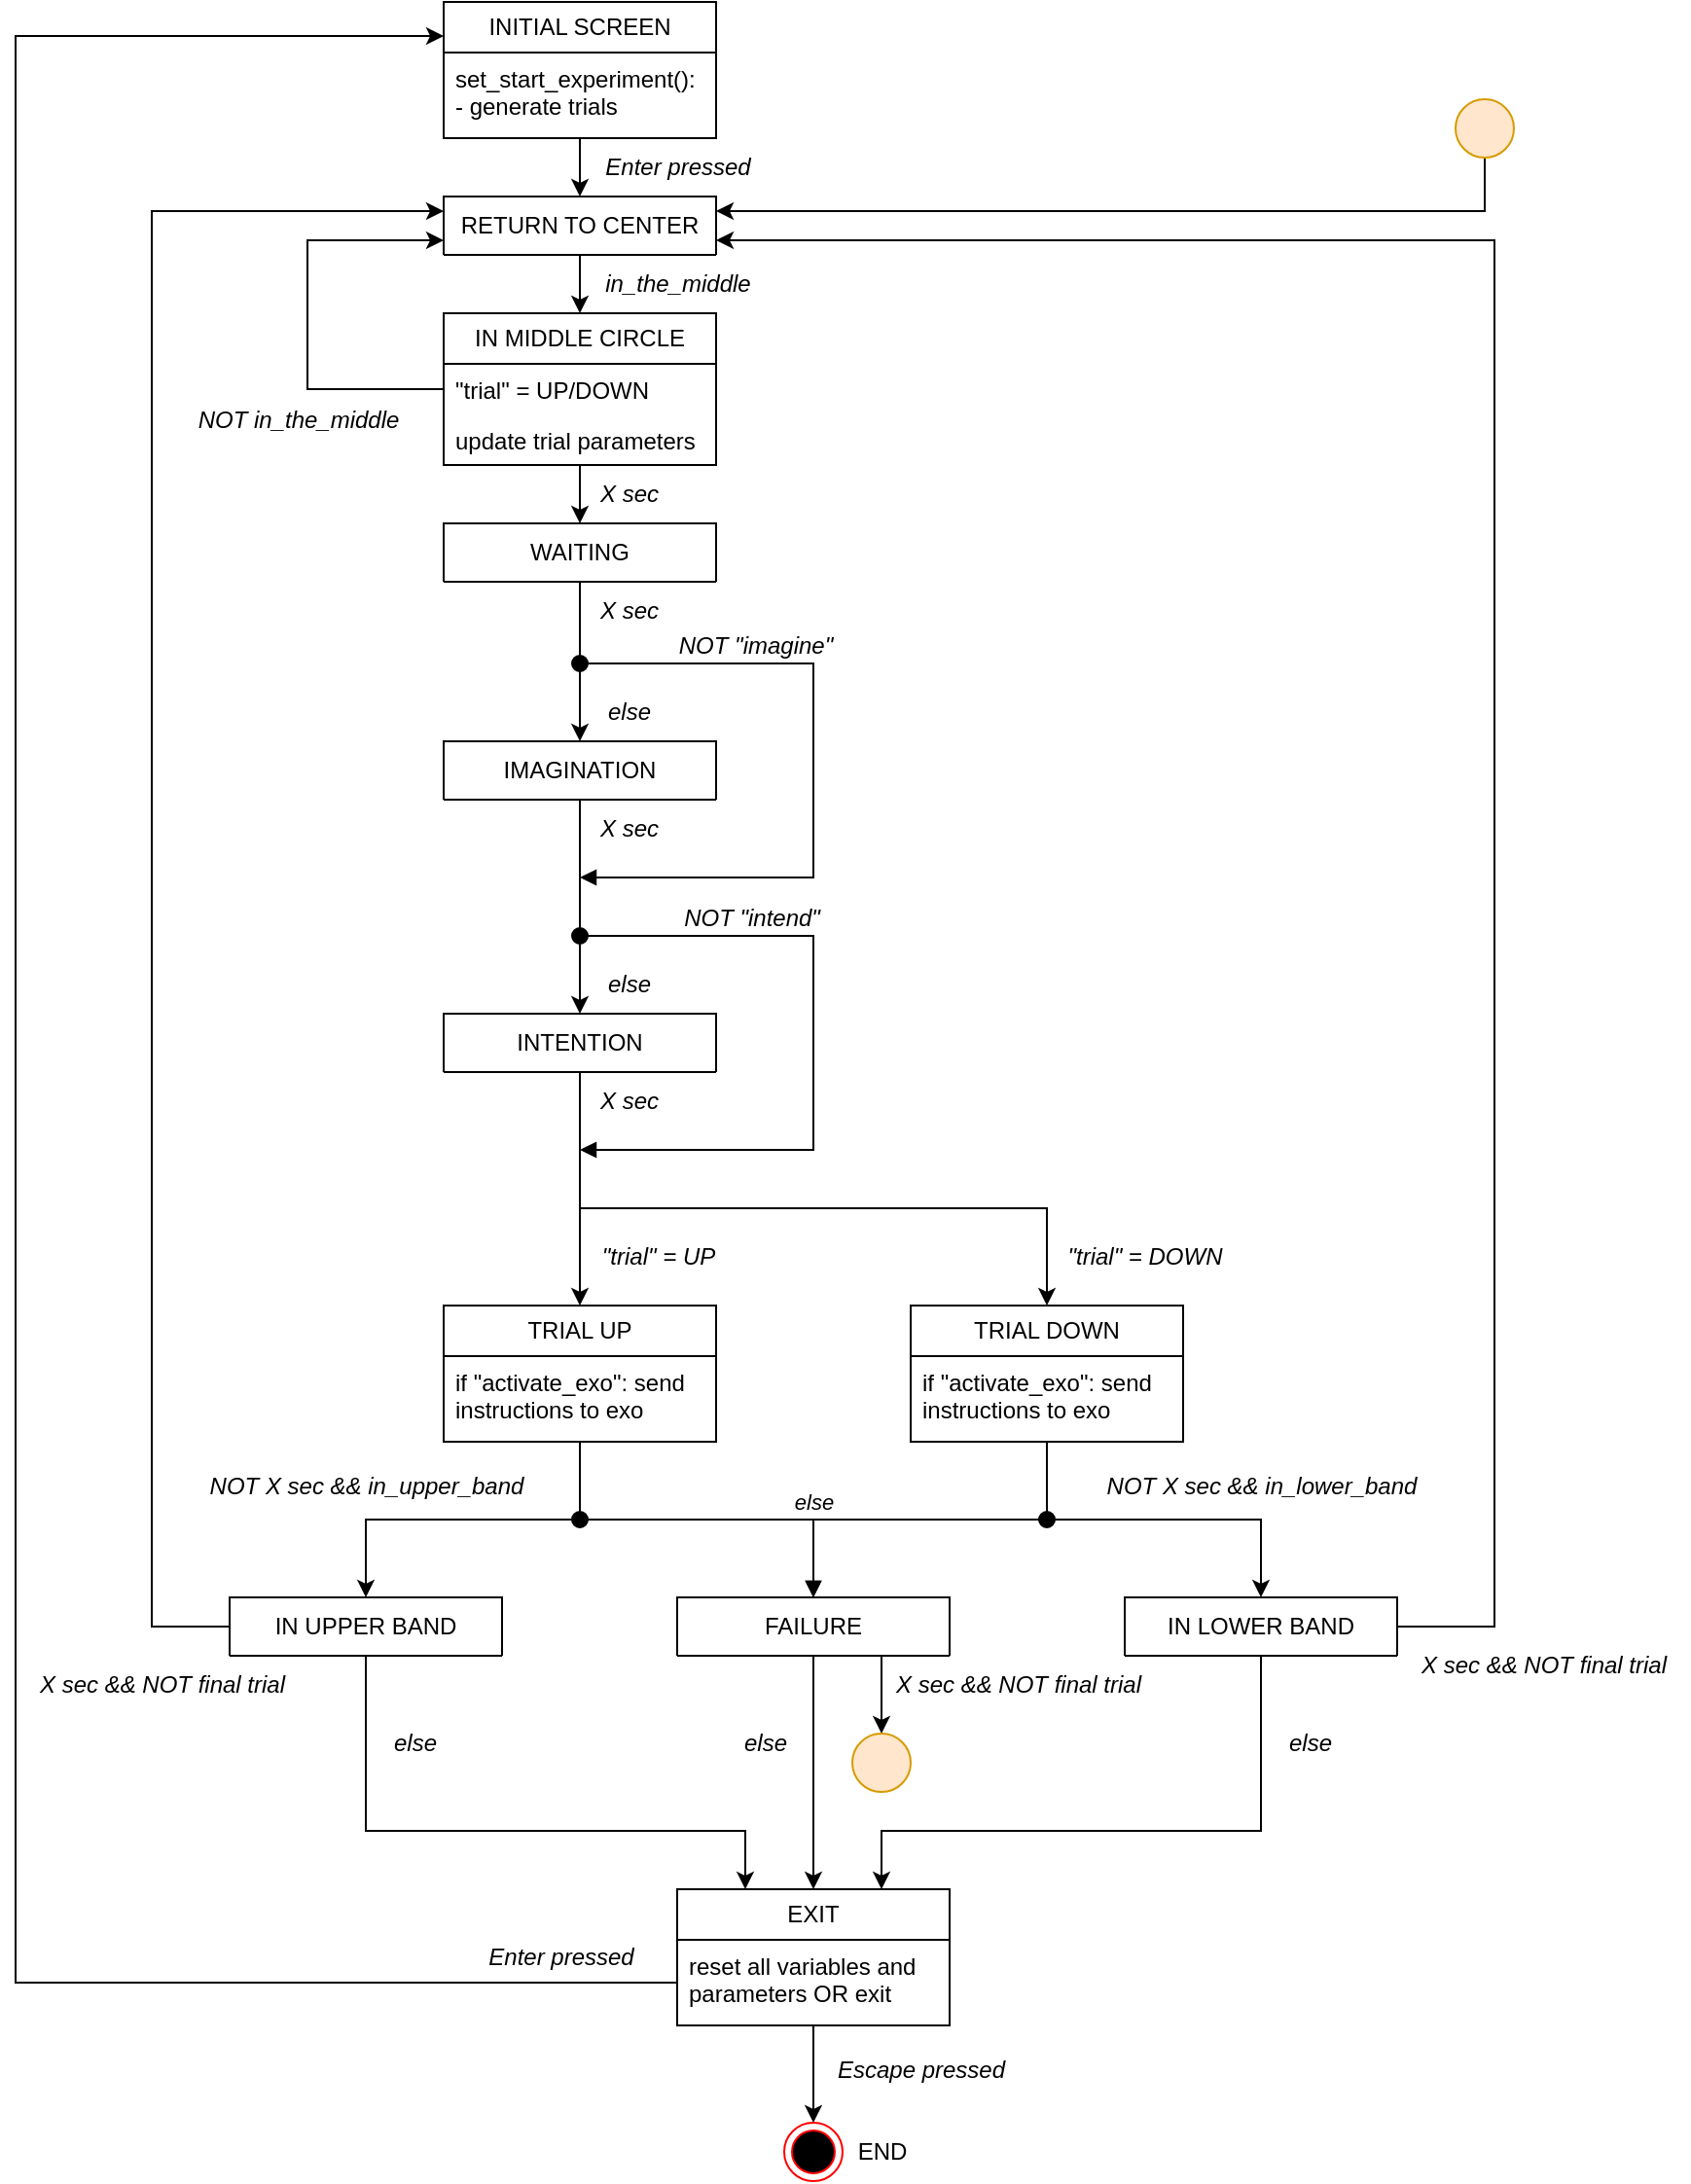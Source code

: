 <mxfile version="27.0.5">
  <diagram name="Page-1" id="r2N7GGUg9gY0oge6_CaD">
    <mxGraphModel dx="1922" dy="622" grid="1" gridSize="10" guides="1" tooltips="1" connect="1" arrows="1" fold="1" page="1" pageScale="1" pageWidth="850" pageHeight="1100" math="0" shadow="0">
      <root>
        <mxCell id="0" />
        <mxCell id="1" parent="0" />
        <mxCell id="wUgSTWVwJ2IMOrGfkY7S-16" value="" style="edgeStyle=orthogonalEdgeStyle;rounded=0;orthogonalLoop=1;jettySize=auto;html=1;" edge="1" parent="1" source="wUgSTWVwJ2IMOrGfkY7S-10" target="wUgSTWVwJ2IMOrGfkY7S-14">
          <mxGeometry relative="1" as="geometry" />
        </mxCell>
        <mxCell id="wUgSTWVwJ2IMOrGfkY7S-10" value="INITIAL SCREEN" style="swimlane;fontStyle=0;childLayout=stackLayout;horizontal=1;startSize=26;fillColor=none;horizontalStack=0;resizeParent=1;resizeParentMax=0;resizeLast=0;collapsible=1;marginBottom=0;whiteSpace=wrap;html=1;" vertex="1" parent="1">
          <mxGeometry x="170" y="40" width="140" height="70" as="geometry" />
        </mxCell>
        <mxCell id="wUgSTWVwJ2IMOrGfkY7S-11" value="set_start_experiment():&lt;div&gt;- generate trials&lt;/div&gt;" style="text;strokeColor=none;fillColor=none;align=left;verticalAlign=top;spacingLeft=4;spacingRight=4;overflow=hidden;rotatable=0;points=[[0,0.5],[1,0.5]];portConstraint=eastwest;whiteSpace=wrap;html=1;" vertex="1" parent="wUgSTWVwJ2IMOrGfkY7S-10">
          <mxGeometry y="26" width="140" height="44" as="geometry" />
        </mxCell>
        <mxCell id="wUgSTWVwJ2IMOrGfkY7S-19" value="" style="edgeStyle=orthogonalEdgeStyle;rounded=0;orthogonalLoop=1;jettySize=auto;html=1;entryX=0.5;entryY=0;entryDx=0;entryDy=0;" edge="1" parent="1" source="wUgSTWVwJ2IMOrGfkY7S-14" target="wUgSTWVwJ2IMOrGfkY7S-26">
          <mxGeometry relative="1" as="geometry">
            <mxPoint x="240" y="240" as="targetPoint" />
          </mxGeometry>
        </mxCell>
        <mxCell id="wUgSTWVwJ2IMOrGfkY7S-14" value="RETURN TO CENTER" style="swimlane;fontStyle=0;childLayout=stackLayout;horizontal=1;startSize=70;fillColor=none;horizontalStack=0;resizeParent=1;resizeParentMax=0;resizeLast=0;collapsible=1;marginBottom=0;whiteSpace=wrap;html=1;" vertex="1" parent="1">
          <mxGeometry x="170" y="140" width="140" height="30" as="geometry">
            <mxRectangle x="90" y="160" width="160" height="70" as="alternateBounds" />
          </mxGeometry>
        </mxCell>
        <mxCell id="wUgSTWVwJ2IMOrGfkY7S-17" value="&lt;i&gt;Enter pressed&lt;/i&gt;" style="text;html=1;align=center;verticalAlign=middle;resizable=0;points=[];autosize=1;strokeColor=none;fillColor=none;" vertex="1" parent="1">
          <mxGeometry x="240" y="110" width="100" height="30" as="geometry" />
        </mxCell>
        <mxCell id="wUgSTWVwJ2IMOrGfkY7S-20" value="&lt;i&gt;in_the_middle&lt;/i&gt;" style="text;html=1;align=center;verticalAlign=middle;resizable=0;points=[];autosize=1;strokeColor=none;fillColor=none;" vertex="1" parent="1">
          <mxGeometry x="240" y="170" width="100" height="30" as="geometry" />
        </mxCell>
        <mxCell id="wUgSTWVwJ2IMOrGfkY7S-32" value="" style="edgeStyle=orthogonalEdgeStyle;rounded=0;orthogonalLoop=1;jettySize=auto;html=1;" edge="1" parent="1" source="wUgSTWVwJ2IMOrGfkY7S-21" target="wUgSTWVwJ2IMOrGfkY7S-31">
          <mxGeometry relative="1" as="geometry">
            <Array as="points">
              <mxPoint x="240" y="370" />
              <mxPoint x="240" y="370" />
            </Array>
          </mxGeometry>
        </mxCell>
        <mxCell id="wUgSTWVwJ2IMOrGfkY7S-21" value="WAITING" style="swimlane;fontStyle=0;childLayout=stackLayout;horizontal=1;startSize=70;fillColor=none;horizontalStack=0;resizeParent=1;resizeParentMax=0;resizeLast=0;collapsible=1;marginBottom=0;whiteSpace=wrap;html=1;" vertex="1" parent="1">
          <mxGeometry x="170" y="308" width="140" height="30" as="geometry" />
        </mxCell>
        <mxCell id="wUgSTWVwJ2IMOrGfkY7S-23" value="&lt;i&gt;X sec&lt;/i&gt;" style="text;html=1;align=center;verticalAlign=middle;resizable=0;points=[];autosize=1;strokeColor=none;fillColor=none;" vertex="1" parent="1">
          <mxGeometry x="240" y="278" width="50" height="30" as="geometry" />
        </mxCell>
        <mxCell id="wUgSTWVwJ2IMOrGfkY7S-30" style="edgeStyle=orthogonalEdgeStyle;rounded=0;orthogonalLoop=1;jettySize=auto;html=1;entryX=0.5;entryY=0;entryDx=0;entryDy=0;" edge="1" parent="1" source="wUgSTWVwJ2IMOrGfkY7S-26" target="wUgSTWVwJ2IMOrGfkY7S-21">
          <mxGeometry relative="1" as="geometry" />
        </mxCell>
        <mxCell id="wUgSTWVwJ2IMOrGfkY7S-26" value="IN MIDDLE CIRCLE" style="swimlane;fontStyle=0;childLayout=stackLayout;horizontal=1;startSize=26;fillColor=none;horizontalStack=0;resizeParent=1;resizeParentMax=0;resizeLast=0;collapsible=1;marginBottom=0;whiteSpace=wrap;html=1;" vertex="1" parent="1">
          <mxGeometry x="170" y="200" width="140" height="78" as="geometry" />
        </mxCell>
        <mxCell id="wUgSTWVwJ2IMOrGfkY7S-27" value="&quot;trial&quot; = UP/DOWN" style="text;strokeColor=none;fillColor=none;align=left;verticalAlign=top;spacingLeft=4;spacingRight=4;overflow=hidden;rotatable=0;points=[[0,0.5],[1,0.5]];portConstraint=eastwest;whiteSpace=wrap;html=1;" vertex="1" parent="wUgSTWVwJ2IMOrGfkY7S-26">
          <mxGeometry y="26" width="140" height="26" as="geometry" />
        </mxCell>
        <mxCell id="wUgSTWVwJ2IMOrGfkY7S-28" value="update trial parameters" style="text;strokeColor=none;fillColor=none;align=left;verticalAlign=top;spacingLeft=4;spacingRight=4;overflow=hidden;rotatable=0;points=[[0,0.5],[1,0.5]];portConstraint=eastwest;whiteSpace=wrap;html=1;" vertex="1" parent="wUgSTWVwJ2IMOrGfkY7S-26">
          <mxGeometry y="52" width="140" height="26" as="geometry" />
        </mxCell>
        <mxCell id="wUgSTWVwJ2IMOrGfkY7S-34" value="" style="edgeStyle=orthogonalEdgeStyle;rounded=0;orthogonalLoop=1;jettySize=auto;html=1;" edge="1" parent="1" source="wUgSTWVwJ2IMOrGfkY7S-31" target="wUgSTWVwJ2IMOrGfkY7S-33">
          <mxGeometry relative="1" as="geometry" />
        </mxCell>
        <mxCell id="wUgSTWVwJ2IMOrGfkY7S-31" value="IMAGINATION" style="swimlane;fontStyle=0;childLayout=stackLayout;horizontal=1;startSize=70;fillColor=none;horizontalStack=0;resizeParent=1;resizeParentMax=0;resizeLast=0;collapsible=1;marginBottom=0;whiteSpace=wrap;html=1;" vertex="1" parent="1">
          <mxGeometry x="170" y="420" width="140" height="30" as="geometry" />
        </mxCell>
        <mxCell id="wUgSTWVwJ2IMOrGfkY7S-43" style="edgeStyle=orthogonalEdgeStyle;rounded=0;orthogonalLoop=1;jettySize=auto;html=1;entryX=0.5;entryY=0;entryDx=0;entryDy=0;" edge="1" parent="1" source="wUgSTWVwJ2IMOrGfkY7S-33" target="wUgSTWVwJ2IMOrGfkY7S-37">
          <mxGeometry relative="1" as="geometry" />
        </mxCell>
        <mxCell id="wUgSTWVwJ2IMOrGfkY7S-44" style="edgeStyle=orthogonalEdgeStyle;rounded=0;orthogonalLoop=1;jettySize=auto;html=1;exitX=0.5;exitY=1;exitDx=0;exitDy=0;entryX=0.5;entryY=0;entryDx=0;entryDy=0;" edge="1" parent="1" source="wUgSTWVwJ2IMOrGfkY7S-33" target="wUgSTWVwJ2IMOrGfkY7S-40">
          <mxGeometry relative="1" as="geometry">
            <Array as="points">
              <mxPoint x="240" y="660" />
              <mxPoint x="480" y="660" />
            </Array>
          </mxGeometry>
        </mxCell>
        <mxCell id="wUgSTWVwJ2IMOrGfkY7S-33" value="INTENTION" style="swimlane;fontStyle=0;childLayout=stackLayout;horizontal=1;startSize=70;fillColor=none;horizontalStack=0;resizeParent=1;resizeParentMax=0;resizeLast=0;collapsible=1;marginBottom=0;whiteSpace=wrap;html=1;" vertex="1" parent="1">
          <mxGeometry x="170" y="560" width="140" height="30" as="geometry" />
        </mxCell>
        <mxCell id="wUgSTWVwJ2IMOrGfkY7S-35" value="&lt;i&gt;X sec&lt;/i&gt;" style="text;html=1;align=center;verticalAlign=middle;resizable=0;points=[];autosize=1;strokeColor=none;fillColor=none;" vertex="1" parent="1">
          <mxGeometry x="240" y="338" width="50" height="30" as="geometry" />
        </mxCell>
        <mxCell id="wUgSTWVwJ2IMOrGfkY7S-36" value="&lt;i&gt;X sec&lt;/i&gt;" style="text;html=1;align=center;verticalAlign=middle;resizable=0;points=[];autosize=1;strokeColor=none;fillColor=none;" vertex="1" parent="1">
          <mxGeometry x="240" y="450" width="50" height="30" as="geometry" />
        </mxCell>
        <mxCell id="wUgSTWVwJ2IMOrGfkY7S-64" value="" style="edgeStyle=orthogonalEdgeStyle;rounded=0;orthogonalLoop=1;jettySize=auto;html=1;" edge="1" parent="1" source="wUgSTWVwJ2IMOrGfkY7S-37" target="wUgSTWVwJ2IMOrGfkY7S-62">
          <mxGeometry relative="1" as="geometry" />
        </mxCell>
        <mxCell id="wUgSTWVwJ2IMOrGfkY7S-37" value="TRIAL UP" style="swimlane;fontStyle=0;childLayout=stackLayout;horizontal=1;startSize=26;fillColor=none;horizontalStack=0;resizeParent=1;resizeParentMax=0;resizeLast=0;collapsible=1;marginBottom=0;whiteSpace=wrap;html=1;" vertex="1" parent="1">
          <mxGeometry x="170" y="710" width="140" height="70" as="geometry" />
        </mxCell>
        <mxCell id="wUgSTWVwJ2IMOrGfkY7S-38" value="if &quot;activate_exo&quot;: send instructions to exo" style="text;strokeColor=none;fillColor=none;align=left;verticalAlign=top;spacingLeft=4;spacingRight=4;overflow=hidden;rotatable=0;points=[[0,0.5],[1,0.5]];portConstraint=eastwest;whiteSpace=wrap;html=1;" vertex="1" parent="wUgSTWVwJ2IMOrGfkY7S-37">
          <mxGeometry y="26" width="140" height="44" as="geometry" />
        </mxCell>
        <mxCell id="wUgSTWVwJ2IMOrGfkY7S-67" value="" style="edgeStyle=orthogonalEdgeStyle;rounded=0;orthogonalLoop=1;jettySize=auto;html=1;" edge="1" parent="1" source="wUgSTWVwJ2IMOrGfkY7S-40" target="wUgSTWVwJ2IMOrGfkY7S-65">
          <mxGeometry relative="1" as="geometry" />
        </mxCell>
        <mxCell id="wUgSTWVwJ2IMOrGfkY7S-40" value="TRIAL DOWN" style="swimlane;fontStyle=0;childLayout=stackLayout;horizontal=1;startSize=26;fillColor=none;horizontalStack=0;resizeParent=1;resizeParentMax=0;resizeLast=0;collapsible=1;marginBottom=0;whiteSpace=wrap;html=1;" vertex="1" parent="1">
          <mxGeometry x="410" y="710" width="140" height="70" as="geometry" />
        </mxCell>
        <mxCell id="wUgSTWVwJ2IMOrGfkY7S-41" value="if &quot;activate_exo&quot;: send instructions to exo" style="text;strokeColor=none;fillColor=none;align=left;verticalAlign=top;spacingLeft=4;spacingRight=4;overflow=hidden;rotatable=0;points=[[0,0.5],[1,0.5]];portConstraint=eastwest;whiteSpace=wrap;html=1;" vertex="1" parent="wUgSTWVwJ2IMOrGfkY7S-40">
          <mxGeometry y="26" width="140" height="44" as="geometry" />
        </mxCell>
        <mxCell id="wUgSTWVwJ2IMOrGfkY7S-45" value="&lt;i&gt;&quot;trial&quot; = UP&lt;/i&gt;" style="text;html=1;align=center;verticalAlign=middle;resizable=0;points=[];autosize=1;strokeColor=none;fillColor=none;" vertex="1" parent="1">
          <mxGeometry x="240" y="670" width="80" height="30" as="geometry" />
        </mxCell>
        <mxCell id="wUgSTWVwJ2IMOrGfkY7S-46" value="&lt;i&gt;&quot;trial&quot; = DOWN&lt;/i&gt;" style="text;html=1;align=center;verticalAlign=middle;resizable=0;points=[];autosize=1;strokeColor=none;fillColor=none;" vertex="1" parent="1">
          <mxGeometry x="480" y="670" width="100" height="30" as="geometry" />
        </mxCell>
        <mxCell id="wUgSTWVwJ2IMOrGfkY7S-53" value="&lt;i style=&quot;font-size: 12px;&quot;&gt;NOT &quot;imagine&quot;&lt;/i&gt;" style="html=1;verticalAlign=bottom;startArrow=oval;startFill=1;endArrow=block;startSize=8;curved=0;rounded=0;" edge="1" parent="1">
          <mxGeometry x="-0.486" width="60" relative="1" as="geometry">
            <mxPoint x="240" y="380" as="sourcePoint" />
            <mxPoint x="240" y="490" as="targetPoint" />
            <Array as="points">
              <mxPoint x="360" y="380" />
              <mxPoint x="360" y="490" />
            </Array>
            <mxPoint as="offset" />
          </mxGeometry>
        </mxCell>
        <mxCell id="wUgSTWVwJ2IMOrGfkY7S-54" value="&lt;i&gt;else&lt;/i&gt;" style="text;html=1;align=center;verticalAlign=middle;resizable=0;points=[];autosize=1;strokeColor=none;fillColor=none;" vertex="1" parent="1">
          <mxGeometry x="240" y="390" width="50" height="30" as="geometry" />
        </mxCell>
        <mxCell id="wUgSTWVwJ2IMOrGfkY7S-55" value="&lt;i style=&quot;font-size: 12px;&quot;&gt;NOT &quot;intend&quot;&lt;/i&gt;" style="html=1;verticalAlign=bottom;startArrow=oval;startFill=1;endArrow=block;startSize=8;curved=0;rounded=0;" edge="1" parent="1">
          <mxGeometry x="-0.5" width="60" relative="1" as="geometry">
            <mxPoint x="240" y="520" as="sourcePoint" />
            <mxPoint x="240" y="630" as="targetPoint" />
            <Array as="points">
              <mxPoint x="360" y="520" />
              <mxPoint x="360" y="630" />
            </Array>
            <mxPoint as="offset" />
          </mxGeometry>
        </mxCell>
        <mxCell id="wUgSTWVwJ2IMOrGfkY7S-56" value="&lt;i&gt;else&lt;/i&gt;" style="text;html=1;align=center;verticalAlign=middle;resizable=0;points=[];autosize=1;strokeColor=none;fillColor=none;" vertex="1" parent="1">
          <mxGeometry x="240" y="530" width="50" height="30" as="geometry" />
        </mxCell>
        <mxCell id="wUgSTWVwJ2IMOrGfkY7S-61" value="&lt;i&gt;NOT in_the_middle&lt;/i&gt;" style="text;html=1;align=center;verticalAlign=middle;resizable=0;points=[];autosize=1;strokeColor=none;fillColor=none;horizontal=1;" vertex="1" parent="1">
          <mxGeometry x="30" y="240" width="130" height="30" as="geometry" />
        </mxCell>
        <mxCell id="wUgSTWVwJ2IMOrGfkY7S-92" style="edgeStyle=orthogonalEdgeStyle;rounded=0;orthogonalLoop=1;jettySize=auto;html=1;exitX=0.5;exitY=1;exitDx=0;exitDy=0;entryX=0.25;entryY=0;entryDx=0;entryDy=0;" edge="1" parent="1" source="wUgSTWVwJ2IMOrGfkY7S-62" target="wUgSTWVwJ2IMOrGfkY7S-90">
          <mxGeometry relative="1" as="geometry">
            <Array as="points">
              <mxPoint x="130" y="980" />
              <mxPoint x="325" y="980" />
            </Array>
          </mxGeometry>
        </mxCell>
        <mxCell id="wUgSTWVwJ2IMOrGfkY7S-118" style="edgeStyle=orthogonalEdgeStyle;rounded=0;orthogonalLoop=1;jettySize=auto;html=1;exitX=0;exitY=0.5;exitDx=0;exitDy=0;entryX=0;entryY=0.25;entryDx=0;entryDy=0;" edge="1" parent="1" source="wUgSTWVwJ2IMOrGfkY7S-62" target="wUgSTWVwJ2IMOrGfkY7S-14">
          <mxGeometry relative="1" as="geometry">
            <Array as="points">
              <mxPoint x="20" y="875" />
              <mxPoint x="20" y="148" />
            </Array>
          </mxGeometry>
        </mxCell>
        <mxCell id="wUgSTWVwJ2IMOrGfkY7S-62" value="IN UPPER BAND" style="swimlane;fontStyle=0;childLayout=stackLayout;horizontal=1;startSize=70;fillColor=none;horizontalStack=0;resizeParent=1;resizeParentMax=0;resizeLast=0;collapsible=1;marginBottom=0;whiteSpace=wrap;html=1;" vertex="1" parent="1">
          <mxGeometry x="60" y="860" width="140" height="30" as="geometry" />
        </mxCell>
        <mxCell id="wUgSTWVwJ2IMOrGfkY7S-83" style="edgeStyle=orthogonalEdgeStyle;rounded=0;orthogonalLoop=1;jettySize=auto;html=1;exitX=1;exitY=0.5;exitDx=0;exitDy=0;entryX=1;entryY=0.75;entryDx=0;entryDy=0;" edge="1" parent="1" source="wUgSTWVwJ2IMOrGfkY7S-65" target="wUgSTWVwJ2IMOrGfkY7S-14">
          <mxGeometry relative="1" as="geometry">
            <Array as="points">
              <mxPoint x="710" y="875" />
              <mxPoint x="710" y="163" />
            </Array>
          </mxGeometry>
        </mxCell>
        <mxCell id="wUgSTWVwJ2IMOrGfkY7S-94" style="edgeStyle=orthogonalEdgeStyle;rounded=0;orthogonalLoop=1;jettySize=auto;html=1;exitX=0.5;exitY=1;exitDx=0;exitDy=0;entryX=0.75;entryY=0;entryDx=0;entryDy=0;" edge="1" parent="1" source="wUgSTWVwJ2IMOrGfkY7S-65" target="wUgSTWVwJ2IMOrGfkY7S-90">
          <mxGeometry relative="1" as="geometry">
            <Array as="points">
              <mxPoint x="590" y="980" />
              <mxPoint x="395" y="980" />
            </Array>
          </mxGeometry>
        </mxCell>
        <mxCell id="wUgSTWVwJ2IMOrGfkY7S-65" value="IN LOWER BAND" style="swimlane;fontStyle=0;childLayout=stackLayout;horizontal=1;startSize=70;fillColor=none;horizontalStack=0;resizeParent=1;resizeParentMax=0;resizeLast=0;collapsible=1;marginBottom=0;whiteSpace=wrap;html=1;" vertex="1" parent="1">
          <mxGeometry x="520" y="860" width="140" height="30" as="geometry" />
        </mxCell>
        <mxCell id="wUgSTWVwJ2IMOrGfkY7S-93" style="edgeStyle=orthogonalEdgeStyle;rounded=0;orthogonalLoop=1;jettySize=auto;html=1;exitX=0.5;exitY=1;exitDx=0;exitDy=0;entryX=0.5;entryY=0;entryDx=0;entryDy=0;" edge="1" parent="1" source="wUgSTWVwJ2IMOrGfkY7S-68" target="wUgSTWVwJ2IMOrGfkY7S-90">
          <mxGeometry relative="1" as="geometry" />
        </mxCell>
        <mxCell id="wUgSTWVwJ2IMOrGfkY7S-101" style="edgeStyle=orthogonalEdgeStyle;rounded=0;orthogonalLoop=1;jettySize=auto;html=1;exitX=0.75;exitY=1;exitDx=0;exitDy=0;entryX=0.5;entryY=0;entryDx=0;entryDy=0;" edge="1" parent="1" source="wUgSTWVwJ2IMOrGfkY7S-68" target="wUgSTWVwJ2IMOrGfkY7S-100">
          <mxGeometry relative="1" as="geometry" />
        </mxCell>
        <mxCell id="wUgSTWVwJ2IMOrGfkY7S-68" value="FAILURE" style="swimlane;fontStyle=0;childLayout=stackLayout;horizontal=1;startSize=30;fillColor=none;horizontalStack=0;resizeParent=1;resizeParentMax=0;resizeLast=0;collapsible=1;marginBottom=0;whiteSpace=wrap;html=1;" vertex="1" parent="1">
          <mxGeometry x="290" y="860" width="140" height="30" as="geometry" />
        </mxCell>
        <mxCell id="wUgSTWVwJ2IMOrGfkY7S-70" value="&lt;i&gt;else&lt;/i&gt;" style="html=1;verticalAlign=bottom;startArrow=oval;startFill=1;endArrow=block;startSize=8;curved=0;rounded=0;entryX=0.5;entryY=0;entryDx=0;entryDy=0;" edge="1" parent="1" target="wUgSTWVwJ2IMOrGfkY7S-68">
          <mxGeometry x="0.5" width="60" relative="1" as="geometry">
            <mxPoint x="240" y="820" as="sourcePoint" />
            <mxPoint x="410" y="830" as="targetPoint" />
            <Array as="points">
              <mxPoint x="360" y="820" />
            </Array>
            <mxPoint as="offset" />
          </mxGeometry>
        </mxCell>
        <mxCell id="wUgSTWVwJ2IMOrGfkY7S-72" value="" style="html=1;verticalAlign=bottom;startArrow=oval;startFill=1;endArrow=block;startSize=8;curved=0;rounded=0;entryX=0.5;entryY=0;entryDx=0;entryDy=0;" edge="1" parent="1" target="wUgSTWVwJ2IMOrGfkY7S-68">
          <mxGeometry x="-0.294" width="60" relative="1" as="geometry">
            <mxPoint x="480" y="820" as="sourcePoint" />
            <mxPoint x="380" y="870" as="targetPoint" />
            <Array as="points">
              <mxPoint x="360" y="820" />
            </Array>
            <mxPoint as="offset" />
          </mxGeometry>
        </mxCell>
        <mxCell id="wUgSTWVwJ2IMOrGfkY7S-73" value="&lt;i&gt;NOT X sec &amp;amp;&amp;amp; in_upper_band&lt;/i&gt;" style="text;html=1;align=center;verticalAlign=middle;resizable=0;points=[];autosize=1;strokeColor=none;fillColor=none;" vertex="1" parent="1">
          <mxGeometry x="40" y="788" width="180" height="30" as="geometry" />
        </mxCell>
        <mxCell id="wUgSTWVwJ2IMOrGfkY7S-74" value="&lt;i&gt;NOT X sec &amp;amp;&amp;amp; in_lower_band&lt;/i&gt;" style="text;html=1;align=center;verticalAlign=middle;resizable=0;points=[];autosize=1;strokeColor=none;fillColor=none;" vertex="1" parent="1">
          <mxGeometry x="500" y="788" width="180" height="30" as="geometry" />
        </mxCell>
        <mxCell id="wUgSTWVwJ2IMOrGfkY7S-77" value="&lt;i&gt;X sec&lt;/i&gt;" style="text;html=1;align=center;verticalAlign=middle;resizable=0;points=[];autosize=1;strokeColor=none;fillColor=none;" vertex="1" parent="1">
          <mxGeometry x="240" y="590" width="50" height="30" as="geometry" />
        </mxCell>
        <mxCell id="wUgSTWVwJ2IMOrGfkY7S-80" style="edgeStyle=orthogonalEdgeStyle;rounded=0;orthogonalLoop=1;jettySize=auto;html=1;exitX=0;exitY=0.5;exitDx=0;exitDy=0;entryX=0;entryY=0.75;entryDx=0;entryDy=0;" edge="1" parent="1" source="wUgSTWVwJ2IMOrGfkY7S-27" target="wUgSTWVwJ2IMOrGfkY7S-14">
          <mxGeometry relative="1" as="geometry">
            <Array as="points">
              <mxPoint x="100" y="239" />
              <mxPoint x="100" y="163" />
            </Array>
          </mxGeometry>
        </mxCell>
        <mxCell id="wUgSTWVwJ2IMOrGfkY7S-81" value="&lt;i&gt;X sec &amp;amp;&amp;amp; NOT final trial&lt;/i&gt;" style="text;html=1;align=center;verticalAlign=middle;resizable=0;points=[];autosize=1;strokeColor=none;fillColor=none;" vertex="1" parent="1">
          <mxGeometry x="-50" y="890" width="150" height="30" as="geometry" />
        </mxCell>
        <mxCell id="wUgSTWVwJ2IMOrGfkY7S-82" value="&lt;i&gt;X sec &amp;amp;&amp;amp; NOT final trial&lt;/i&gt;" style="text;html=1;align=center;verticalAlign=middle;resizable=0;points=[];autosize=1;strokeColor=none;fillColor=none;" vertex="1" parent="1">
          <mxGeometry x="660" y="880" width="150" height="30" as="geometry" />
        </mxCell>
        <mxCell id="wUgSTWVwJ2IMOrGfkY7S-89" value="&lt;i&gt;X sec &amp;amp;&amp;amp; NOT final trial&lt;/i&gt;" style="text;html=1;align=center;verticalAlign=middle;resizable=0;points=[];autosize=1;strokeColor=none;fillColor=none;" vertex="1" parent="1">
          <mxGeometry x="390" y="890" width="150" height="30" as="geometry" />
        </mxCell>
        <mxCell id="wUgSTWVwJ2IMOrGfkY7S-116" style="edgeStyle=orthogonalEdgeStyle;rounded=0;orthogonalLoop=1;jettySize=auto;html=1;entryX=0.5;entryY=0;entryDx=0;entryDy=0;" edge="1" parent="1" source="wUgSTWVwJ2IMOrGfkY7S-90" target="wUgSTWVwJ2IMOrGfkY7S-102">
          <mxGeometry relative="1" as="geometry" />
        </mxCell>
        <mxCell id="wUgSTWVwJ2IMOrGfkY7S-90" value="EXIT" style="swimlane;fontStyle=0;childLayout=stackLayout;horizontal=1;startSize=26;fillColor=none;horizontalStack=0;resizeParent=1;resizeParentMax=0;resizeLast=0;collapsible=1;marginBottom=0;whiteSpace=wrap;html=1;" vertex="1" parent="1">
          <mxGeometry x="290" y="1010" width="140" height="70" as="geometry" />
        </mxCell>
        <mxCell id="wUgSTWVwJ2IMOrGfkY7S-91" value="reset all variables and parameters OR exit" style="text;strokeColor=none;fillColor=none;align=left;verticalAlign=top;spacingLeft=4;spacingRight=4;overflow=hidden;rotatable=0;points=[[0,0.5],[1,0.5]];portConstraint=eastwest;whiteSpace=wrap;html=1;" vertex="1" parent="wUgSTWVwJ2IMOrGfkY7S-90">
          <mxGeometry y="26" width="140" height="44" as="geometry" />
        </mxCell>
        <mxCell id="wUgSTWVwJ2IMOrGfkY7S-99" style="edgeStyle=orthogonalEdgeStyle;rounded=0;orthogonalLoop=1;jettySize=auto;html=1;exitX=0.5;exitY=1;exitDx=0;exitDy=0;entryX=1;entryY=0.25;entryDx=0;entryDy=0;" edge="1" parent="1" source="wUgSTWVwJ2IMOrGfkY7S-97" target="wUgSTWVwJ2IMOrGfkY7S-14">
          <mxGeometry relative="1" as="geometry" />
        </mxCell>
        <mxCell id="wUgSTWVwJ2IMOrGfkY7S-97" value="" style="ellipse;html=1;fillColor=#ffe6cc;strokeColor=#d79b00;" vertex="1" parent="1">
          <mxGeometry x="690" y="90" width="30" height="30" as="geometry" />
        </mxCell>
        <mxCell id="wUgSTWVwJ2IMOrGfkY7S-100" value="" style="ellipse;html=1;fillColor=#ffe6cc;strokeColor=#d79b00;" vertex="1" parent="1">
          <mxGeometry x="380" y="930" width="30" height="30" as="geometry" />
        </mxCell>
        <mxCell id="wUgSTWVwJ2IMOrGfkY7S-102" value="" style="ellipse;html=1;shape=endState;fillColor=#000000;strokeColor=#ff0000;" vertex="1" parent="1">
          <mxGeometry x="345" y="1130" width="30" height="30" as="geometry" />
        </mxCell>
        <mxCell id="wUgSTWVwJ2IMOrGfkY7S-107" value="&lt;i&gt;else&lt;/i&gt;" style="text;html=1;align=center;verticalAlign=middle;resizable=0;points=[];autosize=1;strokeColor=none;fillColor=none;" vertex="1" parent="1">
          <mxGeometry x="130" y="920" width="50" height="30" as="geometry" />
        </mxCell>
        <mxCell id="wUgSTWVwJ2IMOrGfkY7S-108" value="&lt;i&gt;else&lt;/i&gt;" style="text;html=1;align=center;verticalAlign=middle;resizable=0;points=[];autosize=1;strokeColor=none;fillColor=none;" vertex="1" parent="1">
          <mxGeometry x="590" y="920" width="50" height="30" as="geometry" />
        </mxCell>
        <mxCell id="wUgSTWVwJ2IMOrGfkY7S-109" value="&lt;i&gt;else&lt;/i&gt;" style="text;html=1;align=center;verticalAlign=middle;resizable=0;points=[];autosize=1;strokeColor=none;fillColor=none;" vertex="1" parent="1">
          <mxGeometry x="310" y="920" width="50" height="30" as="geometry" />
        </mxCell>
        <mxCell id="wUgSTWVwJ2IMOrGfkY7S-110" value="END" style="text;html=1;align=center;verticalAlign=middle;resizable=0;points=[];autosize=1;strokeColor=none;fillColor=none;" vertex="1" parent="1">
          <mxGeometry x="370" y="1130" width="50" height="30" as="geometry" />
        </mxCell>
        <mxCell id="wUgSTWVwJ2IMOrGfkY7S-114" value="&lt;i&gt;Escape pressed&lt;/i&gt;" style="text;html=1;align=center;verticalAlign=middle;resizable=0;points=[];autosize=1;strokeColor=none;fillColor=none;" vertex="1" parent="1">
          <mxGeometry x="360" y="1088" width="110" height="30" as="geometry" />
        </mxCell>
        <mxCell id="wUgSTWVwJ2IMOrGfkY7S-117" value="&lt;i&gt;Enter pressed&lt;/i&gt;" style="text;html=1;align=center;verticalAlign=middle;resizable=0;points=[];autosize=1;strokeColor=none;fillColor=none;" vertex="1" parent="1">
          <mxGeometry x="180" y="1030" width="100" height="30" as="geometry" />
        </mxCell>
        <mxCell id="wUgSTWVwJ2IMOrGfkY7S-119" style="edgeStyle=orthogonalEdgeStyle;rounded=0;orthogonalLoop=1;jettySize=auto;html=1;exitX=0;exitY=0.5;exitDx=0;exitDy=0;entryX=0;entryY=0.25;entryDx=0;entryDy=0;" edge="1" parent="1" source="wUgSTWVwJ2IMOrGfkY7S-91" target="wUgSTWVwJ2IMOrGfkY7S-10">
          <mxGeometry relative="1" as="geometry">
            <Array as="points">
              <mxPoint x="-50" y="1058" />
              <mxPoint x="-50" y="58" />
            </Array>
          </mxGeometry>
        </mxCell>
      </root>
    </mxGraphModel>
  </diagram>
</mxfile>
